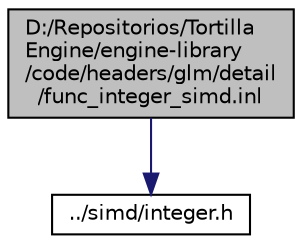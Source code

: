 digraph "D:/Repositorios/TortillaEngine/engine-library/code/headers/glm/detail/func_integer_simd.inl"
{
 // LATEX_PDF_SIZE
  edge [fontname="Helvetica",fontsize="10",labelfontname="Helvetica",labelfontsize="10"];
  node [fontname="Helvetica",fontsize="10",shape=record];
  Node1 [label="D:/Repositorios/Tortilla\lEngine/engine-library\l/code/headers/glm/detail\l/func_integer_simd.inl",height=0.2,width=0.4,color="black", fillcolor="grey75", style="filled", fontcolor="black",tooltip=" "];
  Node1 -> Node2 [color="midnightblue",fontsize="10",style="solid",fontname="Helvetica"];
  Node2 [label="../simd/integer.h",height=0.2,width=0.4,color="black", fillcolor="white", style="filled",URL="$integer_8h.html",tooltip=" "];
}
